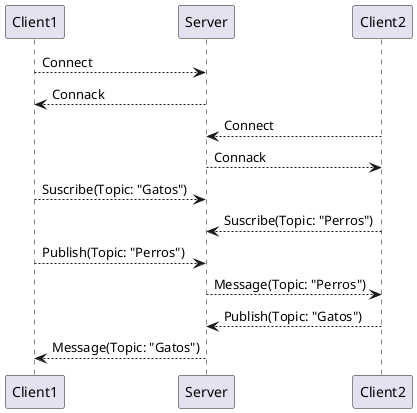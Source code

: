 @startuml

participant Client1 as cl1 order 1
participant Server as sv order 2
participant Client2 as cl2 order 3


cl1 --> sv: Connect
sv --> cl1: Connack

cl2 --> sv :Connect 
sv --> cl2: Connack

cl1 --> sv: Suscribe(Topic: "Gatos")
cl2 --> sv: Suscribe(Topic: "Perros")

cl1 --> sv: Publish(Topic: "Perros")
sv --> cl2: Message(Topic: "Perros")

cl2 --> sv: Publish(Topic: "Gatos")
sv --> cl1: Message(Topic: "Gatos")


@enduml